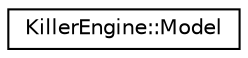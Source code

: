 digraph "Graphical Class Hierarchy"
{
  edge [fontname="Helvetica",fontsize="10",labelfontname="Helvetica",labelfontsize="10"];
  node [fontname="Helvetica",fontsize="10",shape=record];
  rankdir="LR";
  Node0 [label="KillerEngine::Model",height=0.2,width=0.4,color="black", fillcolor="white", style="filled",URL="$class_killer_engine_1_1_model.html"];
}
